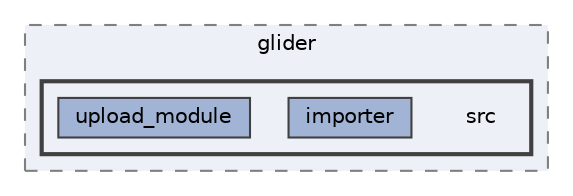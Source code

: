 digraph "/Users/michellmonroy/Documents/dev-glider/glider/src"
{
 // LATEX_PDF_SIZE
  bgcolor="transparent";
  edge [fontname=Helvetica,fontsize=10,labelfontname=Helvetica,labelfontsize=10];
  node [fontname=Helvetica,fontsize=10,shape=box,height=0.2,width=0.4];
  compound=true
  subgraph clusterdir_5720a7676a55ec76f91ea4f7699b463b {
    graph [ bgcolor="#edf0f7", pencolor="grey50", label="glider", fontname=Helvetica,fontsize=10 style="filled,dashed", URL="dir_5720a7676a55ec76f91ea4f7699b463b.html",tooltip=""]
  subgraph clusterdir_c0f187b8c8ed7d547ff7370140bf8b79 {
    graph [ bgcolor="#edf0f7", pencolor="grey25", label="", fontname=Helvetica,fontsize=10 style="filled,bold", URL="dir_c0f187b8c8ed7d547ff7370140bf8b79.html",tooltip=""]
    dir_c0f187b8c8ed7d547ff7370140bf8b79 [shape=plaintext, label="src"];
  dir_aab15da9927926e4d35fbd28e8577a28 [label="importer", fillcolor="#a2b4d6", color="grey25", style="filled", URL="dir_aab15da9927926e4d35fbd28e8577a28.html",tooltip=""];
  dir_eff18af4de1f3c824a34cf33edecc0fd [label="upload_module", fillcolor="#a2b4d6", color="grey25", style="filled", URL="dir_eff18af4de1f3c824a34cf33edecc0fd.html",tooltip=""];
  }
  }
}
